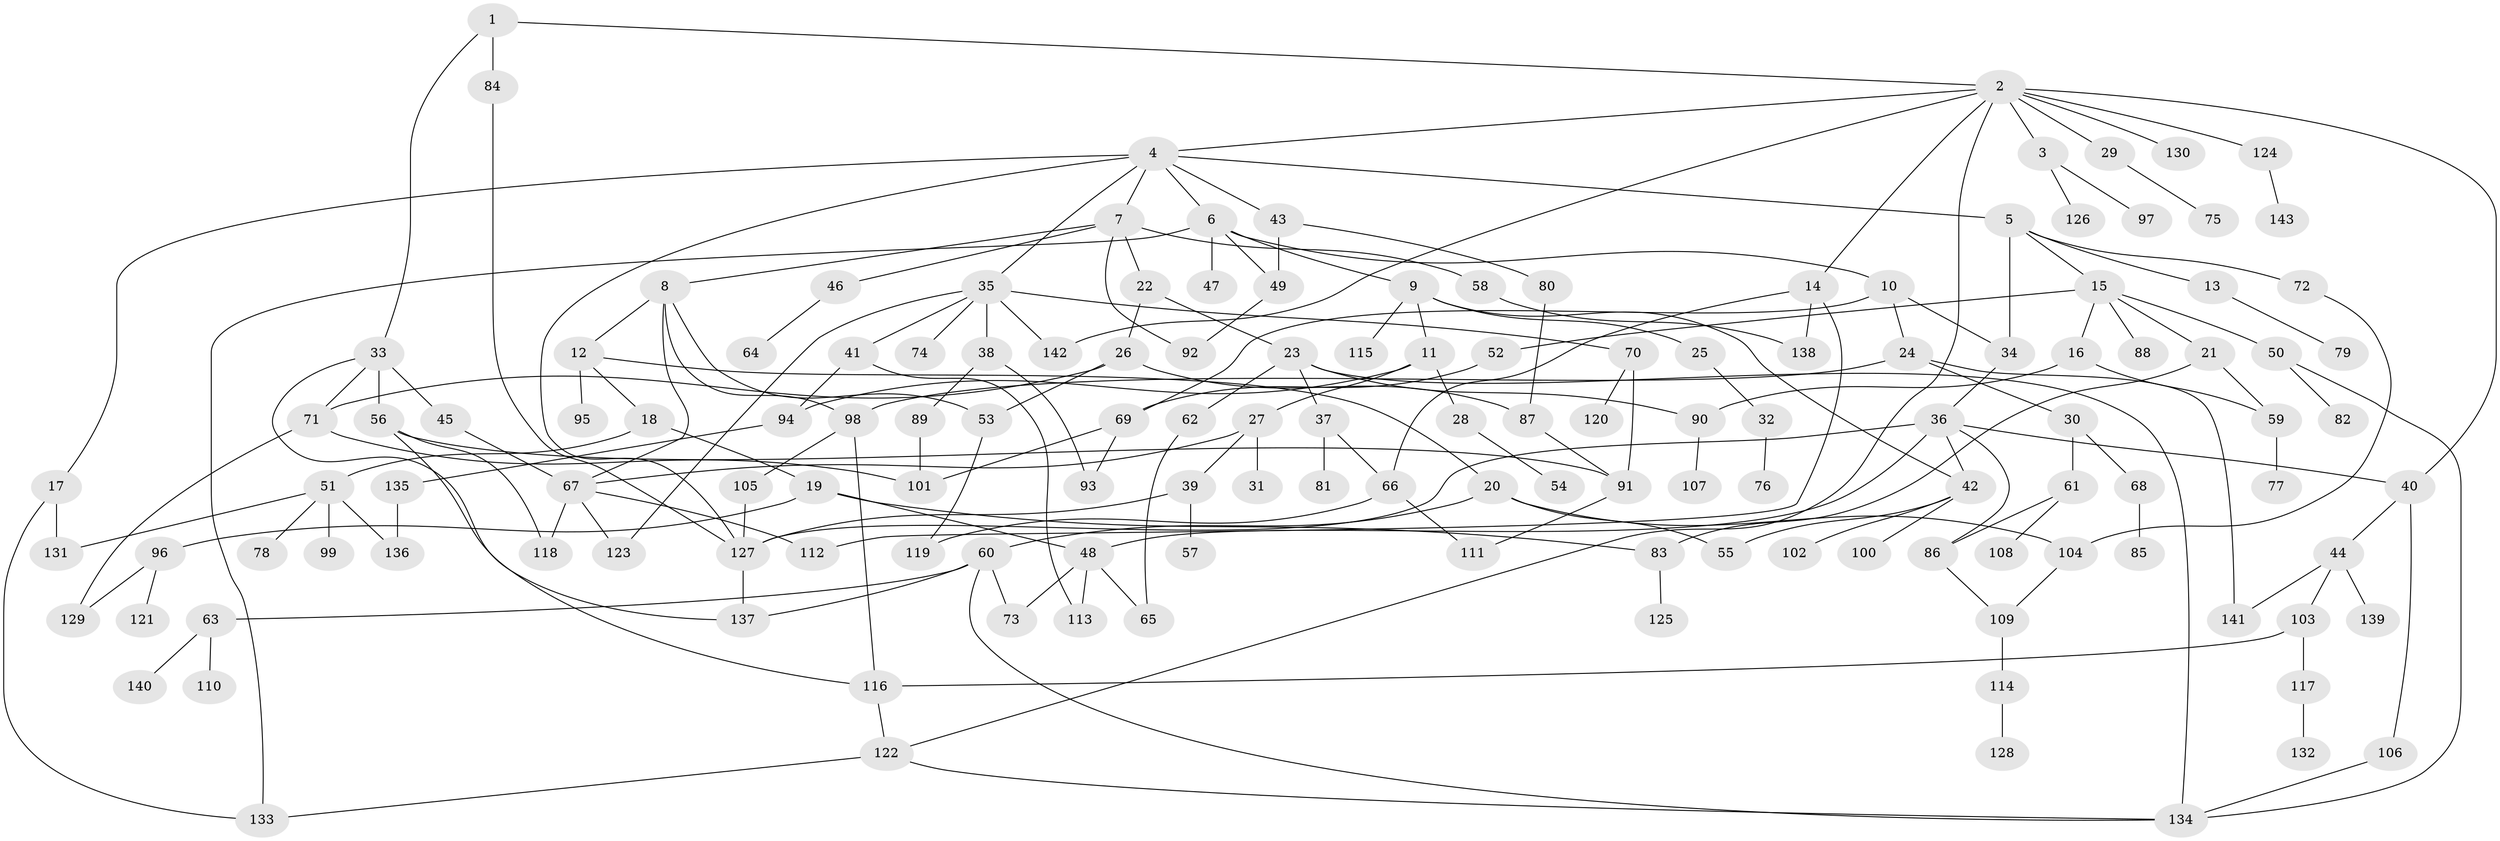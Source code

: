 // coarse degree distribution, {2: 0.3176470588235294, 5: 0.07058823529411765, 4: 0.11764705882352941, 1: 0.3058823529411765, 6: 0.023529411764705882, 11: 0.011764705882352941, 3: 0.10588235294117647, 8: 0.011764705882352941, 7: 0.011764705882352941, 14: 0.011764705882352941, 21: 0.011764705882352941}
// Generated by graph-tools (version 1.1) at 2025/45/03/04/25 21:45:32]
// undirected, 143 vertices, 198 edges
graph export_dot {
graph [start="1"]
  node [color=gray90,style=filled];
  1;
  2;
  3;
  4;
  5;
  6;
  7;
  8;
  9;
  10;
  11;
  12;
  13;
  14;
  15;
  16;
  17;
  18;
  19;
  20;
  21;
  22;
  23;
  24;
  25;
  26;
  27;
  28;
  29;
  30;
  31;
  32;
  33;
  34;
  35;
  36;
  37;
  38;
  39;
  40;
  41;
  42;
  43;
  44;
  45;
  46;
  47;
  48;
  49;
  50;
  51;
  52;
  53;
  54;
  55;
  56;
  57;
  58;
  59;
  60;
  61;
  62;
  63;
  64;
  65;
  66;
  67;
  68;
  69;
  70;
  71;
  72;
  73;
  74;
  75;
  76;
  77;
  78;
  79;
  80;
  81;
  82;
  83;
  84;
  85;
  86;
  87;
  88;
  89;
  90;
  91;
  92;
  93;
  94;
  95;
  96;
  97;
  98;
  99;
  100;
  101;
  102;
  103;
  104;
  105;
  106;
  107;
  108;
  109;
  110;
  111;
  112;
  113;
  114;
  115;
  116;
  117;
  118;
  119;
  120;
  121;
  122;
  123;
  124;
  125;
  126;
  127;
  128;
  129;
  130;
  131;
  132;
  133;
  134;
  135;
  136;
  137;
  138;
  139;
  140;
  141;
  142;
  143;
  1 -- 2;
  1 -- 33;
  1 -- 84;
  2 -- 3;
  2 -- 4;
  2 -- 14;
  2 -- 29;
  2 -- 40;
  2 -- 124;
  2 -- 130;
  2 -- 142;
  2 -- 122;
  3 -- 97;
  3 -- 126;
  4 -- 5;
  4 -- 6;
  4 -- 7;
  4 -- 17;
  4 -- 35;
  4 -- 43;
  4 -- 127;
  5 -- 13;
  5 -- 15;
  5 -- 72;
  5 -- 34;
  6 -- 9;
  6 -- 10;
  6 -- 47;
  6 -- 49;
  6 -- 133;
  7 -- 8;
  7 -- 22;
  7 -- 46;
  7 -- 58;
  7 -- 92;
  8 -- 12;
  8 -- 53;
  8 -- 98;
  8 -- 67;
  9 -- 11;
  9 -- 25;
  9 -- 42;
  9 -- 115;
  10 -- 24;
  10 -- 34;
  10 -- 69;
  11 -- 27;
  11 -- 28;
  11 -- 94;
  12 -- 18;
  12 -- 20;
  12 -- 95;
  13 -- 79;
  14 -- 138;
  14 -- 112;
  14 -- 66;
  15 -- 16;
  15 -- 21;
  15 -- 50;
  15 -- 52;
  15 -- 88;
  16 -- 90;
  16 -- 59;
  17 -- 133;
  17 -- 131;
  18 -- 19;
  18 -- 51;
  19 -- 48;
  19 -- 96;
  19 -- 83;
  20 -- 60;
  20 -- 104;
  20 -- 55;
  21 -- 59;
  21 -- 83;
  22 -- 23;
  22 -- 26;
  23 -- 37;
  23 -- 62;
  23 -- 90;
  23 -- 134;
  24 -- 30;
  24 -- 98;
  24 -- 141;
  25 -- 32;
  26 -- 53;
  26 -- 71;
  26 -- 87;
  27 -- 31;
  27 -- 39;
  27 -- 67;
  28 -- 54;
  29 -- 75;
  30 -- 61;
  30 -- 68;
  32 -- 76;
  33 -- 45;
  33 -- 56;
  33 -- 137;
  33 -- 71;
  34 -- 36;
  35 -- 38;
  35 -- 41;
  35 -- 70;
  35 -- 74;
  35 -- 123;
  35 -- 142;
  36 -- 48;
  36 -- 127;
  36 -- 42;
  36 -- 86;
  36 -- 40;
  37 -- 66;
  37 -- 81;
  38 -- 89;
  38 -- 93;
  39 -- 57;
  39 -- 127;
  40 -- 44;
  40 -- 106;
  41 -- 94;
  41 -- 113;
  42 -- 55;
  42 -- 100;
  42 -- 102;
  43 -- 80;
  43 -- 49;
  44 -- 103;
  44 -- 139;
  44 -- 141;
  45 -- 67;
  46 -- 64;
  48 -- 65;
  48 -- 73;
  48 -- 113;
  49 -- 92;
  50 -- 82;
  50 -- 134;
  51 -- 78;
  51 -- 99;
  51 -- 131;
  51 -- 136;
  52 -- 69;
  53 -- 119;
  56 -- 116;
  56 -- 91;
  56 -- 118;
  58 -- 138;
  59 -- 77;
  60 -- 63;
  60 -- 134;
  60 -- 73;
  60 -- 137;
  61 -- 86;
  61 -- 108;
  62 -- 65;
  63 -- 110;
  63 -- 140;
  66 -- 111;
  66 -- 119;
  67 -- 112;
  67 -- 118;
  67 -- 123;
  68 -- 85;
  69 -- 101;
  69 -- 93;
  70 -- 91;
  70 -- 120;
  71 -- 101;
  71 -- 129;
  72 -- 104;
  80 -- 87;
  83 -- 125;
  84 -- 127;
  86 -- 109;
  87 -- 91;
  89 -- 101;
  90 -- 107;
  91 -- 111;
  94 -- 135;
  96 -- 121;
  96 -- 129;
  98 -- 105;
  98 -- 116;
  103 -- 116;
  103 -- 117;
  104 -- 109;
  105 -- 127;
  106 -- 134;
  109 -- 114;
  114 -- 128;
  116 -- 122;
  117 -- 132;
  122 -- 133;
  122 -- 134;
  124 -- 143;
  127 -- 137;
  135 -- 136;
}

